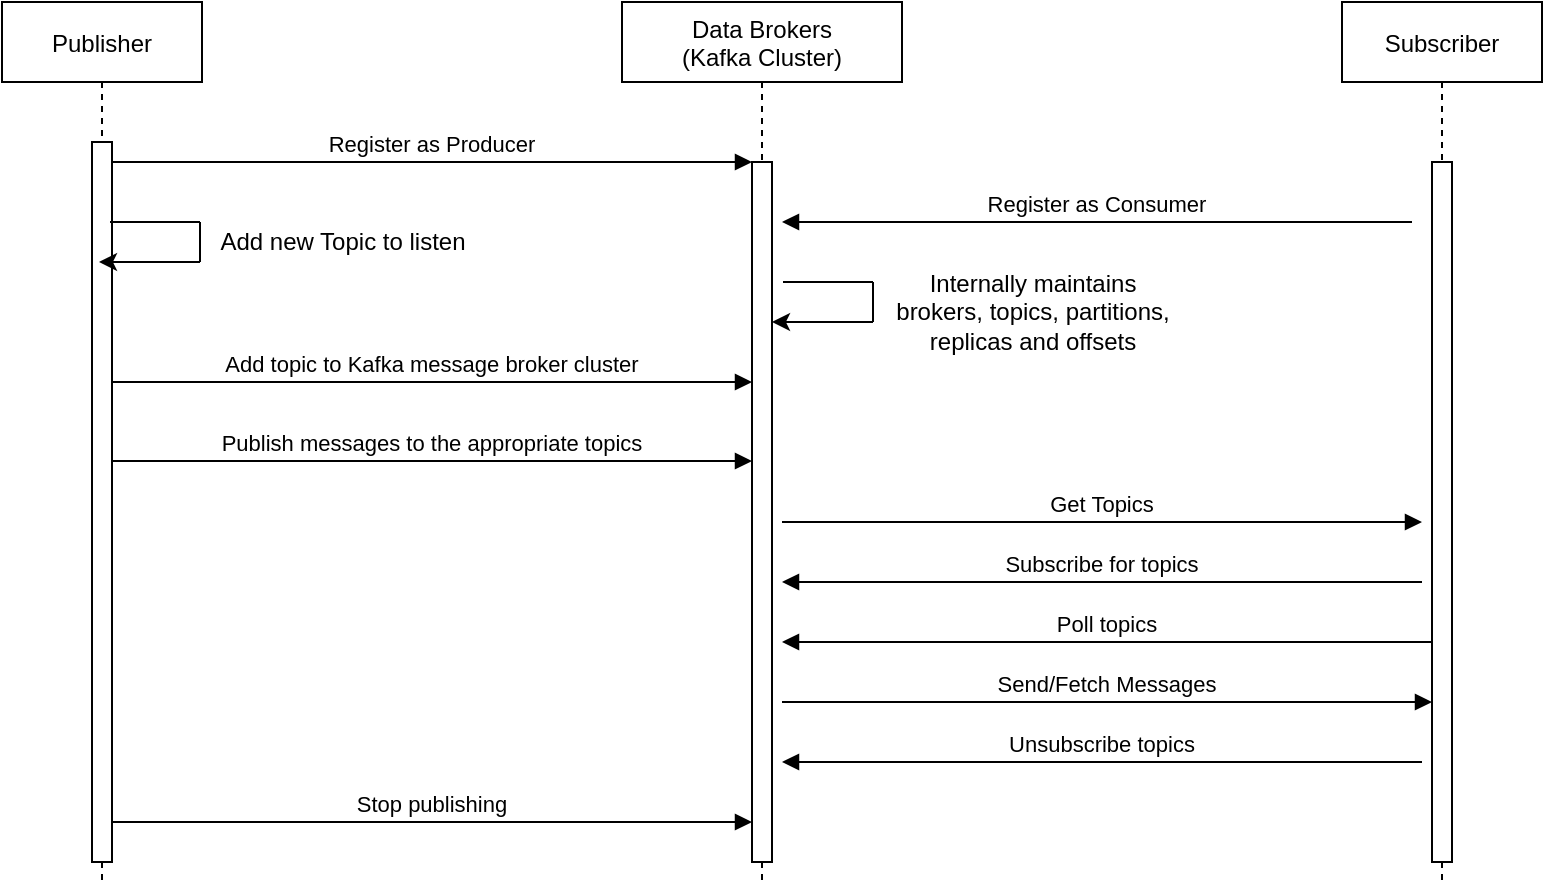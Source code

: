 <mxfile version="15.7.4" type="device"><diagram id="kgpKYQtTHZ0yAKxKKP6v" name="Page-1"><mxGraphModel dx="946" dy="650" grid="1" gridSize="10" guides="1" tooltips="1" connect="1" arrows="1" fold="1" page="1" pageScale="1" pageWidth="850" pageHeight="1100" math="0" shadow="0"><root><mxCell id="0"/><mxCell id="1" parent="0"/><mxCell id="3nuBFxr9cyL0pnOWT2aG-1" value="Publisher" style="shape=umlLifeline;perimeter=lifelinePerimeter;container=1;collapsible=0;recursiveResize=0;rounded=0;shadow=0;strokeWidth=1;" parent="1" vertex="1"><mxGeometry x="50" y="80" width="100" height="440" as="geometry"/></mxCell><mxCell id="3nuBFxr9cyL0pnOWT2aG-2" value="" style="points=[];perimeter=orthogonalPerimeter;rounded=0;shadow=0;strokeWidth=1;" parent="3nuBFxr9cyL0pnOWT2aG-1" vertex="1"><mxGeometry x="45" y="70" width="10" height="360" as="geometry"/></mxCell><mxCell id="Gw_Pyb-QSkmsH3plrwbj-3" value="" style="endArrow=classic;html=1;rounded=0;" edge="1" parent="3nuBFxr9cyL0pnOWT2aG-1"><mxGeometry width="50" height="50" relative="1" as="geometry"><mxPoint x="99" y="130" as="sourcePoint"/><mxPoint x="48.5" y="130" as="targetPoint"/></mxGeometry></mxCell><mxCell id="Gw_Pyb-QSkmsH3plrwbj-4" value="" style="endArrow=none;html=1;rounded=0;" edge="1" parent="3nuBFxr9cyL0pnOWT2aG-1"><mxGeometry width="50" height="50" relative="1" as="geometry"><mxPoint x="54" y="110" as="sourcePoint"/><mxPoint x="99" y="110" as="targetPoint"/></mxGeometry></mxCell><mxCell id="3nuBFxr9cyL0pnOWT2aG-5" value="Data Brokers&#10;(Kafka Cluster)" style="shape=umlLifeline;perimeter=lifelinePerimeter;container=1;collapsible=0;recursiveResize=0;rounded=0;shadow=0;strokeWidth=1;" parent="1" vertex="1"><mxGeometry x="360" y="80" width="140" height="440" as="geometry"/></mxCell><mxCell id="3nuBFxr9cyL0pnOWT2aG-6" value="" style="points=[];perimeter=orthogonalPerimeter;rounded=0;shadow=0;strokeWidth=1;" parent="3nuBFxr9cyL0pnOWT2aG-5" vertex="1"><mxGeometry x="65" y="80" width="10" height="350" as="geometry"/></mxCell><mxCell id="Gw_Pyb-QSkmsH3plrwbj-9" value="" style="endArrow=classic;html=1;rounded=0;" edge="1" parent="3nuBFxr9cyL0pnOWT2aG-5"><mxGeometry width="50" height="50" relative="1" as="geometry"><mxPoint x="125.5" y="160" as="sourcePoint"/><mxPoint x="75" y="160" as="targetPoint"/></mxGeometry></mxCell><mxCell id="Gw_Pyb-QSkmsH3plrwbj-10" value="" style="endArrow=none;html=1;rounded=0;" edge="1" parent="3nuBFxr9cyL0pnOWT2aG-5"><mxGeometry width="50" height="50" relative="1" as="geometry"><mxPoint x="80.5" y="140" as="sourcePoint"/><mxPoint x="125.5" y="140" as="targetPoint"/></mxGeometry></mxCell><mxCell id="Gw_Pyb-QSkmsH3plrwbj-11" value="" style="endArrow=none;html=1;rounded=0;" edge="1" parent="3nuBFxr9cyL0pnOWT2aG-5"><mxGeometry width="50" height="50" relative="1" as="geometry"><mxPoint x="125.5" y="160" as="sourcePoint"/><mxPoint x="125.5" y="140" as="targetPoint"/></mxGeometry></mxCell><mxCell id="3nuBFxr9cyL0pnOWT2aG-8" value="Register as Producer" style="verticalAlign=bottom;endArrow=block;entryX=0;entryY=0;shadow=0;strokeWidth=1;" parent="1" source="3nuBFxr9cyL0pnOWT2aG-2" target="3nuBFxr9cyL0pnOWT2aG-6" edge="1"><mxGeometry relative="1" as="geometry"><mxPoint x="275" y="160" as="sourcePoint"/></mxGeometry></mxCell><mxCell id="Oef1qTCCFcN08rEUrkog-1" value="Subscriber" style="shape=umlLifeline;perimeter=lifelinePerimeter;container=1;collapsible=0;recursiveResize=0;rounded=0;shadow=0;strokeWidth=1;" parent="1" vertex="1"><mxGeometry x="720" y="80" width="100" height="440" as="geometry"/></mxCell><mxCell id="Oef1qTCCFcN08rEUrkog-2" value="" style="points=[];perimeter=orthogonalPerimeter;rounded=0;shadow=0;strokeWidth=1;" parent="Oef1qTCCFcN08rEUrkog-1" vertex="1"><mxGeometry x="45" y="80" width="10" height="350" as="geometry"/></mxCell><mxCell id="Oef1qTCCFcN08rEUrkog-3" value="Register as Consumer" style="verticalAlign=bottom;endArrow=block;entryX=1;entryY=0;shadow=0;strokeWidth=1;" parent="1" edge="1"><mxGeometry relative="1" as="geometry"><mxPoint x="755" y="190" as="sourcePoint"/><mxPoint x="440" y="190" as="targetPoint"/></mxGeometry></mxCell><mxCell id="Oef1qTCCFcN08rEUrkog-4" value="Get Topics" style="verticalAlign=bottom;endArrow=block;entryX=0;entryY=0;shadow=0;strokeWidth=1;" parent="1" edge="1"><mxGeometry relative="1" as="geometry"><mxPoint x="440" y="340.0" as="sourcePoint"/><mxPoint x="760" y="340.0" as="targetPoint"/></mxGeometry></mxCell><mxCell id="Oef1qTCCFcN08rEUrkog-5" value="Subscribe for topics" style="verticalAlign=bottom;endArrow=block;entryX=1;entryY=0;shadow=0;strokeWidth=1;" parent="1" edge="1"><mxGeometry relative="1" as="geometry"><mxPoint x="760" y="370" as="sourcePoint"/><mxPoint x="440" y="370" as="targetPoint"/></mxGeometry></mxCell><mxCell id="Oef1qTCCFcN08rEUrkog-7" value="Add topic to Kafka message broker cluster" style="verticalAlign=bottom;endArrow=block;entryX=0;entryY=0;shadow=0;strokeWidth=1;" parent="1" edge="1"><mxGeometry relative="1" as="geometry"><mxPoint x="105" y="270.0" as="sourcePoint"/><mxPoint x="425" y="270.0" as="targetPoint"/></mxGeometry></mxCell><mxCell id="Oef1qTCCFcN08rEUrkog-8" value="Send/Fetch Messages" style="verticalAlign=bottom;endArrow=block;shadow=0;strokeWidth=1;" parent="1" edge="1" target="Oef1qTCCFcN08rEUrkog-2"><mxGeometry relative="1" as="geometry"><mxPoint x="440" y="430.0" as="sourcePoint"/><mxPoint x="760" y="430.0" as="targetPoint"/></mxGeometry></mxCell><mxCell id="Oef1qTCCFcN08rEUrkog-12" value="Poll topics" style="verticalAlign=bottom;endArrow=block;entryX=1;entryY=0;shadow=0;strokeWidth=1;" parent="1" edge="1" source="Oef1qTCCFcN08rEUrkog-2"><mxGeometry relative="1" as="geometry"><mxPoint x="760" y="400" as="sourcePoint"/><mxPoint x="440" y="400" as="targetPoint"/></mxGeometry></mxCell><mxCell id="Gw_Pyb-QSkmsH3plrwbj-6" value="Add new Topic to listen" style="text;html=1;align=center;verticalAlign=middle;resizable=0;points=[];autosize=1;strokeColor=none;fillColor=none;" vertex="1" parent="1"><mxGeometry x="150" y="190" width="140" height="20" as="geometry"/></mxCell><mxCell id="Gw_Pyb-QSkmsH3plrwbj-5" value="" style="endArrow=none;html=1;rounded=0;" edge="1" parent="1"><mxGeometry width="50" height="50" relative="1" as="geometry"><mxPoint x="149" y="210" as="sourcePoint"/><mxPoint x="149" y="190" as="targetPoint"/></mxGeometry></mxCell><mxCell id="Gw_Pyb-QSkmsH3plrwbj-7" value="Stop publishing" style="verticalAlign=bottom;endArrow=block;entryX=0;entryY=0;shadow=0;strokeWidth=1;" edge="1" parent="1"><mxGeometry relative="1" as="geometry"><mxPoint x="105" y="490.0" as="sourcePoint"/><mxPoint x="425" y="490.0" as="targetPoint"/></mxGeometry></mxCell><mxCell id="Gw_Pyb-QSkmsH3plrwbj-12" value="Internally maintains &lt;br&gt;brokers, topics, partitions, &lt;br&gt;replicas and offsets" style="text;html=1;align=center;verticalAlign=middle;resizable=0;points=[];autosize=1;strokeColor=none;fillColor=none;" vertex="1" parent="1"><mxGeometry x="490" y="210" width="150" height="50" as="geometry"/></mxCell><mxCell id="Gw_Pyb-QSkmsH3plrwbj-13" value="Unsubscribe topics" style="verticalAlign=bottom;endArrow=block;entryX=1;entryY=0;shadow=0;strokeWidth=1;" edge="1" parent="1"><mxGeometry relative="1" as="geometry"><mxPoint x="760" y="460" as="sourcePoint"/><mxPoint x="440" y="460" as="targetPoint"/></mxGeometry></mxCell><mxCell id="Gw_Pyb-QSkmsH3plrwbj-8" value="Publish messages to the appropriate topics" style="verticalAlign=bottom;endArrow=block;entryX=0;entryY=0;shadow=0;strokeWidth=1;" edge="1" parent="1"><mxGeometry relative="1" as="geometry"><mxPoint x="105" y="309.5" as="sourcePoint"/><mxPoint x="425" y="309.5" as="targetPoint"/></mxGeometry></mxCell></root></mxGraphModel></diagram></mxfile>